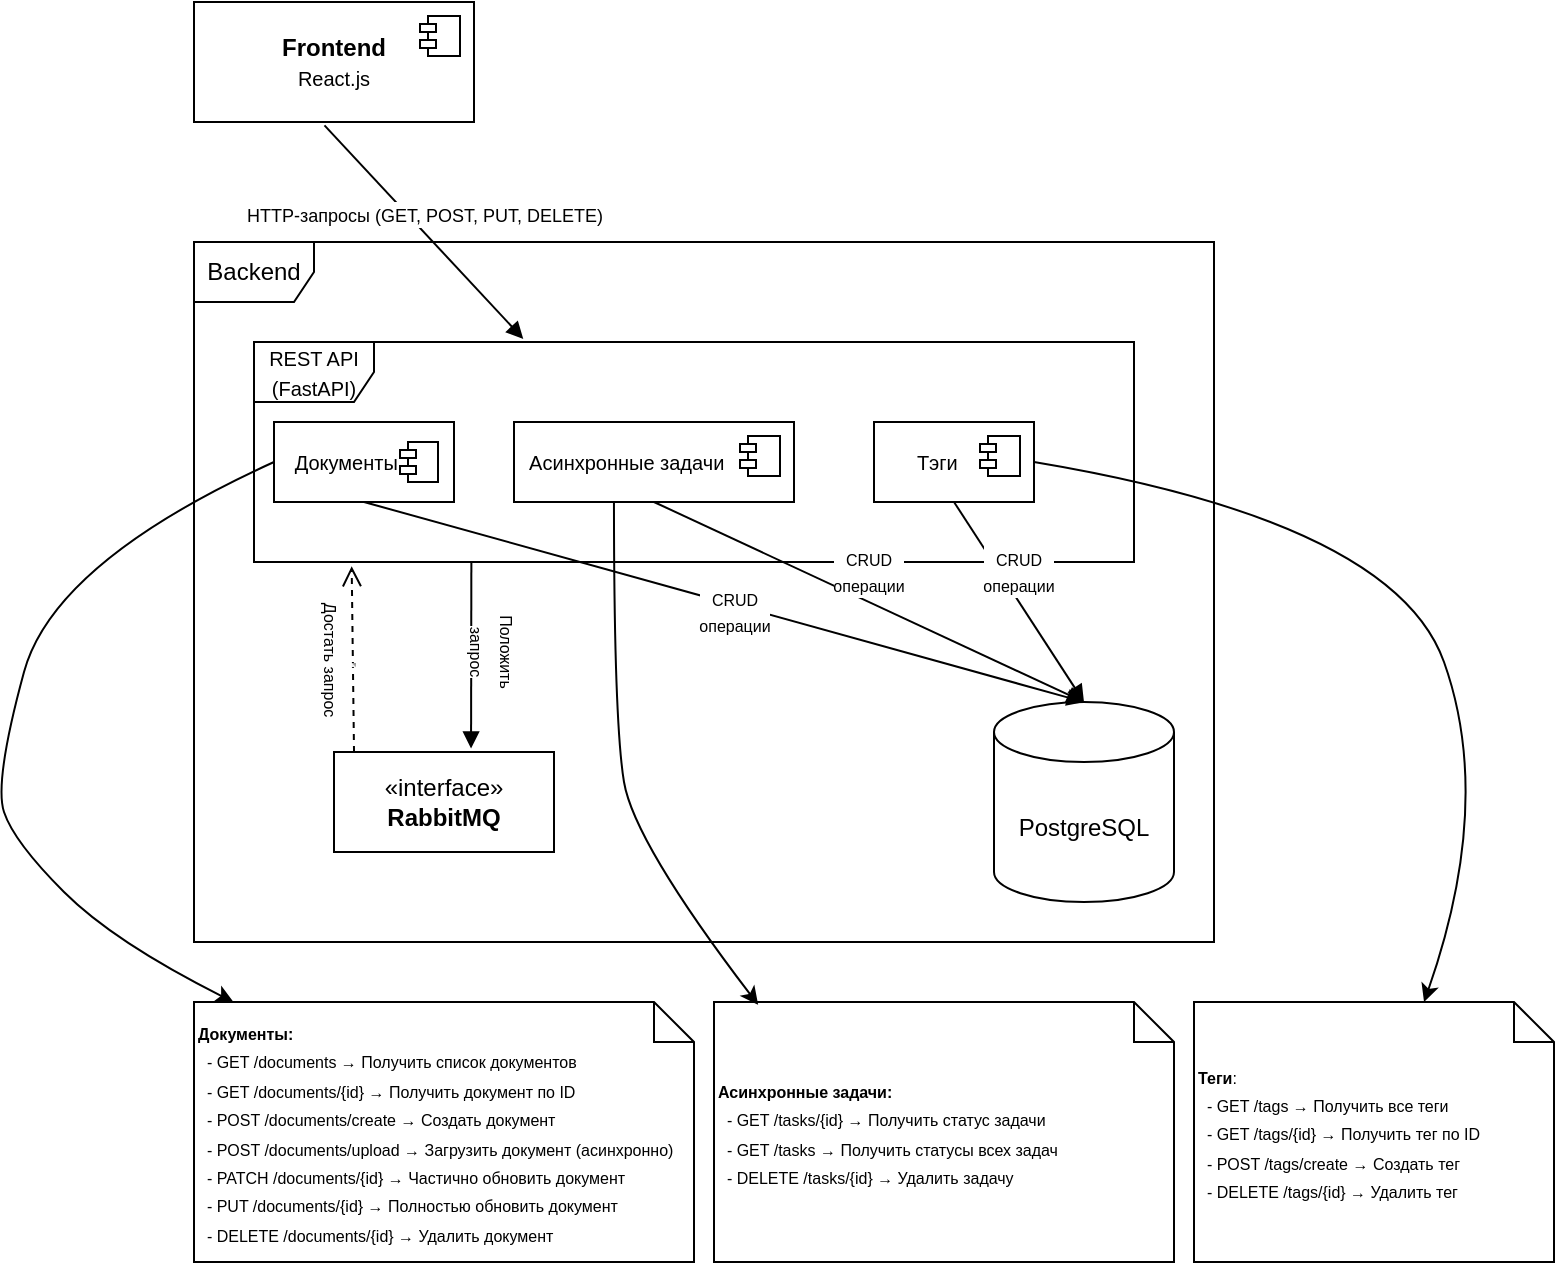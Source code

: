 <mxfile version="26.1.1">
  <diagram name="Страница — 1" id="4g9D3_qIlDND9gxmFd7Q">
    <mxGraphModel dx="1235" dy="1824" grid="1" gridSize="10" guides="1" tooltips="1" connect="1" arrows="1" fold="1" page="1" pageScale="1" pageWidth="827" pageHeight="1169" math="0" shadow="0">
      <root>
        <mxCell id="0" />
        <mxCell id="1" parent="0" />
        <mxCell id="uBPK8ESi77f3baoTAxZX-2" value="&lt;b&gt;Frontend&lt;/b&gt;&lt;br&gt;&lt;font size=&quot;1&quot;&gt;React.js&lt;/font&gt;" style="html=1;dropTarget=0;whiteSpace=wrap;" vertex="1" parent="1">
          <mxGeometry x="120" y="-1100" width="140" height="60" as="geometry" />
        </mxCell>
        <mxCell id="uBPK8ESi77f3baoTAxZX-3" value="" style="shape=module;jettyWidth=8;jettyHeight=4;" vertex="1" parent="uBPK8ESi77f3baoTAxZX-2">
          <mxGeometry x="1" width="20" height="20" relative="1" as="geometry">
            <mxPoint x="-27" y="7" as="offset" />
          </mxGeometry>
        </mxCell>
        <mxCell id="uBPK8ESi77f3baoTAxZX-4" value="Backend" style="shape=umlFrame;whiteSpace=wrap;html=1;pointerEvents=0;" vertex="1" parent="1">
          <mxGeometry x="120" y="-980" width="510" height="350" as="geometry" />
        </mxCell>
        <mxCell id="uBPK8ESi77f3baoTAxZX-9" value="&lt;font style=&quot;font-size: 9px;&quot;&gt;HTTP-запросы (GET, POST, PUT, DELETE)&lt;/font&gt;" style="html=1;verticalAlign=bottom;endArrow=block;curved=0;rounded=0;exitX=0.466;exitY=1.028;exitDx=0;exitDy=0;exitPerimeter=0;entryX=0.306;entryY=-0.014;entryDx=0;entryDy=0;entryPerimeter=0;" edge="1" parent="1" source="uBPK8ESi77f3baoTAxZX-2" target="uBPK8ESi77f3baoTAxZX-42">
          <mxGeometry width="80" relative="1" as="geometry">
            <mxPoint x="66" y="-940" as="sourcePoint" />
            <mxPoint x="208.11" y="-937.92" as="targetPoint" />
          </mxGeometry>
        </mxCell>
        <mxCell id="uBPK8ESi77f3baoTAxZX-12" value="PostgreSQL" style="shape=cylinder3;whiteSpace=wrap;html=1;boundedLbl=1;backgroundOutline=1;size=15;" vertex="1" parent="1">
          <mxGeometry x="520" y="-750" width="90" height="100" as="geometry" />
        </mxCell>
        <mxCell id="uBPK8ESi77f3baoTAxZX-14" value="«interface»&lt;br&gt;&lt;b&gt;RabbitMQ&lt;/b&gt;" style="html=1;whiteSpace=wrap;" vertex="1" parent="1">
          <mxGeometry x="190" y="-725" width="110" height="50" as="geometry" />
        </mxCell>
        <mxCell id="uBPK8ESi77f3baoTAxZX-19" value="" style="html=1;verticalAlign=bottom;endArrow=open;dashed=1;endSize=8;curved=0;rounded=0;entryX=0.111;entryY=1.019;entryDx=0;entryDy=0;entryPerimeter=0;exitX=0.091;exitY=0;exitDx=0;exitDy=0;exitPerimeter=0;" edge="1" parent="1" source="uBPK8ESi77f3baoTAxZX-14" target="uBPK8ESi77f3baoTAxZX-42">
          <mxGeometry relative="1" as="geometry">
            <mxPoint x="280" y="-811" as="sourcePoint" />
            <mxPoint x="280.02" y="-860" as="targetPoint" />
          </mxGeometry>
        </mxCell>
        <mxCell id="uBPK8ESi77f3baoTAxZX-21" value="&lt;hr&gt;" style="edgeLabel;html=1;align=center;verticalAlign=middle;resizable=0;points=[];rotation=90;" vertex="1" connectable="0" parent="uBPK8ESi77f3baoTAxZX-19">
          <mxGeometry x="-0.037" y="-2" relative="1" as="geometry">
            <mxPoint as="offset" />
          </mxGeometry>
        </mxCell>
        <mxCell id="uBPK8ESi77f3baoTAxZX-22" value="&lt;font style=&quot;font-size: 8px;&quot;&gt;Достать запрос&lt;/font&gt;" style="edgeLabel;html=1;align=center;verticalAlign=middle;resizable=0;points=[];rotation=90;" vertex="1" connectable="0" parent="uBPK8ESi77f3baoTAxZX-19">
          <mxGeometry x="-0.037" y="-1" relative="1" as="geometry">
            <mxPoint x="-11" y="-2" as="offset" />
          </mxGeometry>
        </mxCell>
        <mxCell id="uBPK8ESi77f3baoTAxZX-29" value="" style="html=1;verticalAlign=bottom;endArrow=block;curved=0;rounded=0;exitX=0.247;exitY=1.005;exitDx=0;exitDy=0;exitPerimeter=0;entryX=0.623;entryY=-0.035;entryDx=0;entryDy=0;entryPerimeter=0;" edge="1" parent="1" source="uBPK8ESi77f3baoTAxZX-42" target="uBPK8ESi77f3baoTAxZX-14">
          <mxGeometry width="80" relative="1" as="geometry">
            <mxPoint x="319.97" y="-860.4" as="sourcePoint" />
            <mxPoint x="313" y="-810" as="targetPoint" />
          </mxGeometry>
        </mxCell>
        <mxCell id="uBPK8ESi77f3baoTAxZX-31" value="&lt;span style=&quot;font-size: 8px; text-wrap-mode: nowrap; background-color: rgb(255, 255, 255);&quot;&gt;Положить запрос&lt;/span&gt;" style="text;html=1;align=center;verticalAlign=middle;whiteSpace=wrap;rounded=0;rotation=90;" vertex="1" parent="1">
          <mxGeometry x="240" y="-790" width="60" height="30" as="geometry" />
        </mxCell>
        <mxCell id="uBPK8ESi77f3baoTAxZX-42" value="&lt;font style=&quot;font-size: 10px;&quot;&gt;REST API (FastAPI)&lt;/font&gt;" style="shape=umlFrame;whiteSpace=wrap;html=1;pointerEvents=0;" vertex="1" parent="1">
          <mxGeometry x="150" y="-930" width="440" height="110" as="geometry" />
        </mxCell>
        <mxCell id="uBPK8ESi77f3baoTAxZX-43" value="&lt;font style=&quot;font-size: 10px;&quot;&gt;&amp;nbsp; &amp;nbsp;Документы&lt;/font&gt;" style="html=1;dropTarget=0;whiteSpace=wrap;align=left;" vertex="1" parent="1">
          <mxGeometry x="160" y="-890" width="90" height="40" as="geometry" />
        </mxCell>
        <mxCell id="uBPK8ESi77f3baoTAxZX-44" value="" style="shape=module;jettyWidth=8;jettyHeight=4;" vertex="1" parent="uBPK8ESi77f3baoTAxZX-43">
          <mxGeometry x="1" width="19" height="20" relative="1" as="geometry">
            <mxPoint x="-27" y="10" as="offset" />
          </mxGeometry>
        </mxCell>
        <mxCell id="uBPK8ESi77f3baoTAxZX-45" value="&lt;span style=&quot;font-weight: normal;&quot;&gt;&lt;font style=&quot;font-size: 10px;&quot;&gt;&amp;nbsp; Асинхронные задачи&lt;/font&gt;&lt;/span&gt;" style="html=1;dropTarget=0;whiteSpace=wrap;fontStyle=1;align=left;" vertex="1" parent="1">
          <mxGeometry x="280" y="-890" width="140" height="40" as="geometry" />
        </mxCell>
        <mxCell id="uBPK8ESi77f3baoTAxZX-46" value="" style="shape=module;jettyWidth=8;jettyHeight=4;" vertex="1" parent="uBPK8ESi77f3baoTAxZX-45">
          <mxGeometry x="1" width="20" height="20" relative="1" as="geometry">
            <mxPoint x="-27" y="7" as="offset" />
          </mxGeometry>
        </mxCell>
        <mxCell id="uBPK8ESi77f3baoTAxZX-47" value="&lt;span style=&quot;font-weight: normal;&quot;&gt;&lt;font style=&quot;font-size: 10px;&quot;&gt;&amp;nbsp; &amp;nbsp; &amp;nbsp; &amp;nbsp;Тэги&lt;/font&gt;&lt;/span&gt;" style="html=1;dropTarget=0;whiteSpace=wrap;fontStyle=1;align=left;" vertex="1" parent="1">
          <mxGeometry x="460" y="-890" width="80" height="40" as="geometry" />
        </mxCell>
        <mxCell id="uBPK8ESi77f3baoTAxZX-48" value="" style="shape=module;jettyWidth=8;jettyHeight=4;" vertex="1" parent="uBPK8ESi77f3baoTAxZX-47">
          <mxGeometry x="1" width="20" height="20" relative="1" as="geometry">
            <mxPoint x="-27" y="7" as="offset" />
          </mxGeometry>
        </mxCell>
        <mxCell id="uBPK8ESi77f3baoTAxZX-49" value="&lt;font style=&quot;font-size: 8px;&quot;&gt;CRUD&lt;br&gt;операции&lt;/font&gt;" style="html=1;verticalAlign=bottom;endArrow=block;curved=0;rounded=0;exitX=0.5;exitY=1;exitDx=0;exitDy=0;entryX=0.5;entryY=0;entryDx=0;entryDy=0;entryPerimeter=0;" edge="1" parent="1" source="uBPK8ESi77f3baoTAxZX-47" target="uBPK8ESi77f3baoTAxZX-12">
          <mxGeometry width="80" relative="1" as="geometry">
            <mxPoint x="570" y="-740" as="sourcePoint" />
            <mxPoint x="650" y="-740" as="targetPoint" />
          </mxGeometry>
        </mxCell>
        <mxCell id="uBPK8ESi77f3baoTAxZX-53" value="&lt;font style=&quot;font-size: 8px;&quot;&gt;CRUD&lt;br&gt;операции&lt;/font&gt;" style="html=1;verticalAlign=bottom;endArrow=block;curved=0;rounded=0;exitX=0.5;exitY=1;exitDx=0;exitDy=0;entryX=0.5;entryY=0;entryDx=0;entryDy=0;entryPerimeter=0;" edge="1" parent="1" source="uBPK8ESi77f3baoTAxZX-45" target="uBPK8ESi77f3baoTAxZX-12">
          <mxGeometry width="80" relative="1" as="geometry">
            <mxPoint x="395" y="-820" as="sourcePoint" />
            <mxPoint x="460" y="-720" as="targetPoint" />
          </mxGeometry>
        </mxCell>
        <mxCell id="uBPK8ESi77f3baoTAxZX-54" value="&lt;font style=&quot;font-size: 8px;&quot;&gt;CRUD&lt;br&gt;операции&lt;/font&gt;" style="html=1;verticalAlign=bottom;endArrow=block;curved=0;rounded=0;exitX=0.5;exitY=1;exitDx=0;exitDy=0;entryX=0.5;entryY=0;entryDx=0;entryDy=0;entryPerimeter=0;" edge="1" parent="1" source="uBPK8ESi77f3baoTAxZX-43" target="uBPK8ESi77f3baoTAxZX-12">
          <mxGeometry x="0.054" y="-18" width="80" relative="1" as="geometry">
            <mxPoint x="342.5" y="-810" as="sourcePoint" />
            <mxPoint x="407.5" y="-710" as="targetPoint" />
            <mxPoint as="offset" />
          </mxGeometry>
        </mxCell>
        <mxCell id="uBPK8ESi77f3baoTAxZX-61" value="&lt;b&gt;&lt;font style=&quot;font-size: 8px;&quot;&gt;Документы:&lt;/font&gt;&lt;/b&gt;&lt;div&gt;&lt;div style=&quot;&quot;&gt;&lt;font style=&quot;font-size: 8px;&quot;&gt;&amp;nbsp; - GET /documents → Получить список документов&lt;/font&gt;&lt;/div&gt;&lt;div style=&quot;&quot;&gt;&lt;font style=&quot;font-size: 8px;&quot;&gt;&amp;nbsp; - GET /documents/{id} → Получить документ по ID&lt;/font&gt;&lt;/div&gt;&lt;div style=&quot;&quot;&gt;&lt;font style=&quot;font-size: 8px;&quot;&gt;&amp;nbsp; - POST /documents/create → Создать документ&lt;/font&gt;&lt;/div&gt;&lt;div style=&quot;&quot;&gt;&lt;font style=&quot;font-size: 8px;&quot;&gt;&amp;nbsp; - POST /documents/upload → Загрузить документ (асинхронно)&lt;/font&gt;&lt;/div&gt;&lt;div style=&quot;&quot;&gt;&lt;font style=&quot;font-size: 8px;&quot;&gt;&amp;nbsp; - PATCH /documents/{id} → Частично обновить документ&lt;/font&gt;&lt;/div&gt;&lt;div style=&quot;&quot;&gt;&lt;font style=&quot;font-size: 8px;&quot;&gt;&amp;nbsp; - PUT /documents/{id} → Полностью обновить документ&lt;/font&gt;&lt;/div&gt;&lt;div style=&quot;&quot;&gt;&lt;font style=&quot;font-size: 8px;&quot;&gt;&amp;nbsp; - DELETE /documents/{id} → Удалить документ&lt;/font&gt;&lt;/div&gt;&lt;/div&gt;" style="shape=note;size=20;whiteSpace=wrap;html=1;align=left;" vertex="1" parent="1">
          <mxGeometry x="120" y="-600" width="250" height="130" as="geometry" />
        </mxCell>
        <mxCell id="uBPK8ESi77f3baoTAxZX-67" value="" style="curved=1;endArrow=classic;html=1;rounded=0;exitX=0;exitY=0.5;exitDx=0;exitDy=0;entryX=0.079;entryY=0;entryDx=0;entryDy=0;entryPerimeter=0;" edge="1" parent="1" source="uBPK8ESi77f3baoTAxZX-43" target="uBPK8ESi77f3baoTAxZX-61">
          <mxGeometry width="50" height="50" relative="1" as="geometry">
            <mxPoint x="70" y="-690" as="sourcePoint" />
            <mxPoint x="20" y="-640" as="targetPoint" />
            <Array as="points">
              <mxPoint x="50" y="-820" />
              <mxPoint x="20" y="-710" />
              <mxPoint x="30" y="-680" />
              <mxPoint x="80" y="-630" />
            </Array>
          </mxGeometry>
        </mxCell>
        <mxCell id="uBPK8ESi77f3baoTAxZX-68" value="&lt;div&gt;&lt;b&gt;&lt;font style=&quot;font-size: 8px;&quot;&gt;Асинхронные задачи:&lt;/font&gt;&lt;/b&gt;&lt;/div&gt;&lt;div&gt;&lt;font style=&quot;font-size: 8px;&quot;&gt;&amp;nbsp; - GET /tasks/{id} → Получить статус задачи&lt;/font&gt;&lt;/div&gt;&lt;div&gt;&lt;font style=&quot;font-size: 8px;&quot;&gt;&amp;nbsp; - GET /tasks → Получить статусы всех задач&lt;/font&gt;&lt;/div&gt;&lt;div&gt;&lt;font style=&quot;font-size: 8px;&quot;&gt;&amp;nbsp; - DELETE /tasks/{id} → Удалить задачу&lt;/font&gt;&lt;/div&gt;" style="shape=note;size=20;whiteSpace=wrap;html=1;align=left;" vertex="1" parent="1">
          <mxGeometry x="380" y="-600" width="230" height="130" as="geometry" />
        </mxCell>
        <mxCell id="uBPK8ESi77f3baoTAxZX-69" value="" style="curved=1;endArrow=classic;html=1;rounded=0;exitX=0.357;exitY=1;exitDx=0;exitDy=0;exitPerimeter=0;entryX=0.096;entryY=0.011;entryDx=0;entryDy=0;entryPerimeter=0;" edge="1" parent="1" source="uBPK8ESi77f3baoTAxZX-45" target="uBPK8ESi77f3baoTAxZX-68">
          <mxGeometry width="50" height="50" relative="1" as="geometry">
            <mxPoint x="380" y="-740" as="sourcePoint" />
            <mxPoint x="330" y="-690" as="targetPoint" />
            <Array as="points">
              <mxPoint x="330" y="-740" />
              <mxPoint x="340" y="-680" />
            </Array>
          </mxGeometry>
        </mxCell>
        <mxCell id="uBPK8ESi77f3baoTAxZX-70" value="&lt;div&gt;&lt;font style=&quot;font-size: 8px;&quot;&gt;&lt;b&gt;Теги&lt;/b&gt;:&lt;/font&gt;&lt;/div&gt;&lt;div&gt;&lt;font style=&quot;font-size: 8px;&quot;&gt;&amp;nbsp; - GET /tags → Получить все теги&lt;/font&gt;&lt;/div&gt;&lt;div&gt;&lt;font style=&quot;font-size: 8px;&quot;&gt;&amp;nbsp; - GET /tags/{id} → Получить тег по ID&lt;/font&gt;&lt;/div&gt;&lt;div&gt;&lt;font style=&quot;font-size: 8px;&quot;&gt;&amp;nbsp; - POST /tags/create → Создать тег&lt;/font&gt;&lt;/div&gt;&lt;div&gt;&lt;font style=&quot;font-size: 8px;&quot;&gt;&amp;nbsp; - DELETE /tags/{id} → Удалить тег&lt;/font&gt;&lt;/div&gt;" style="shape=note;size=20;whiteSpace=wrap;html=1;align=left;" vertex="1" parent="1">
          <mxGeometry x="620" y="-600" width="180" height="130" as="geometry" />
        </mxCell>
        <mxCell id="uBPK8ESi77f3baoTAxZX-71" value="" style="curved=1;endArrow=classic;html=1;rounded=0;exitX=1;exitY=0.5;exitDx=0;exitDy=0;entryX=0.639;entryY=0;entryDx=0;entryDy=0;entryPerimeter=0;" edge="1" parent="1" source="uBPK8ESi77f3baoTAxZX-47" target="uBPK8ESi77f3baoTAxZX-70">
          <mxGeometry width="50" height="50" relative="1" as="geometry">
            <mxPoint x="580" y="-740" as="sourcePoint" />
            <mxPoint x="530" y="-690" as="targetPoint" />
            <Array as="points">
              <mxPoint x="720" y="-840" />
              <mxPoint x="770" y="-700" />
            </Array>
          </mxGeometry>
        </mxCell>
      </root>
    </mxGraphModel>
  </diagram>
</mxfile>
